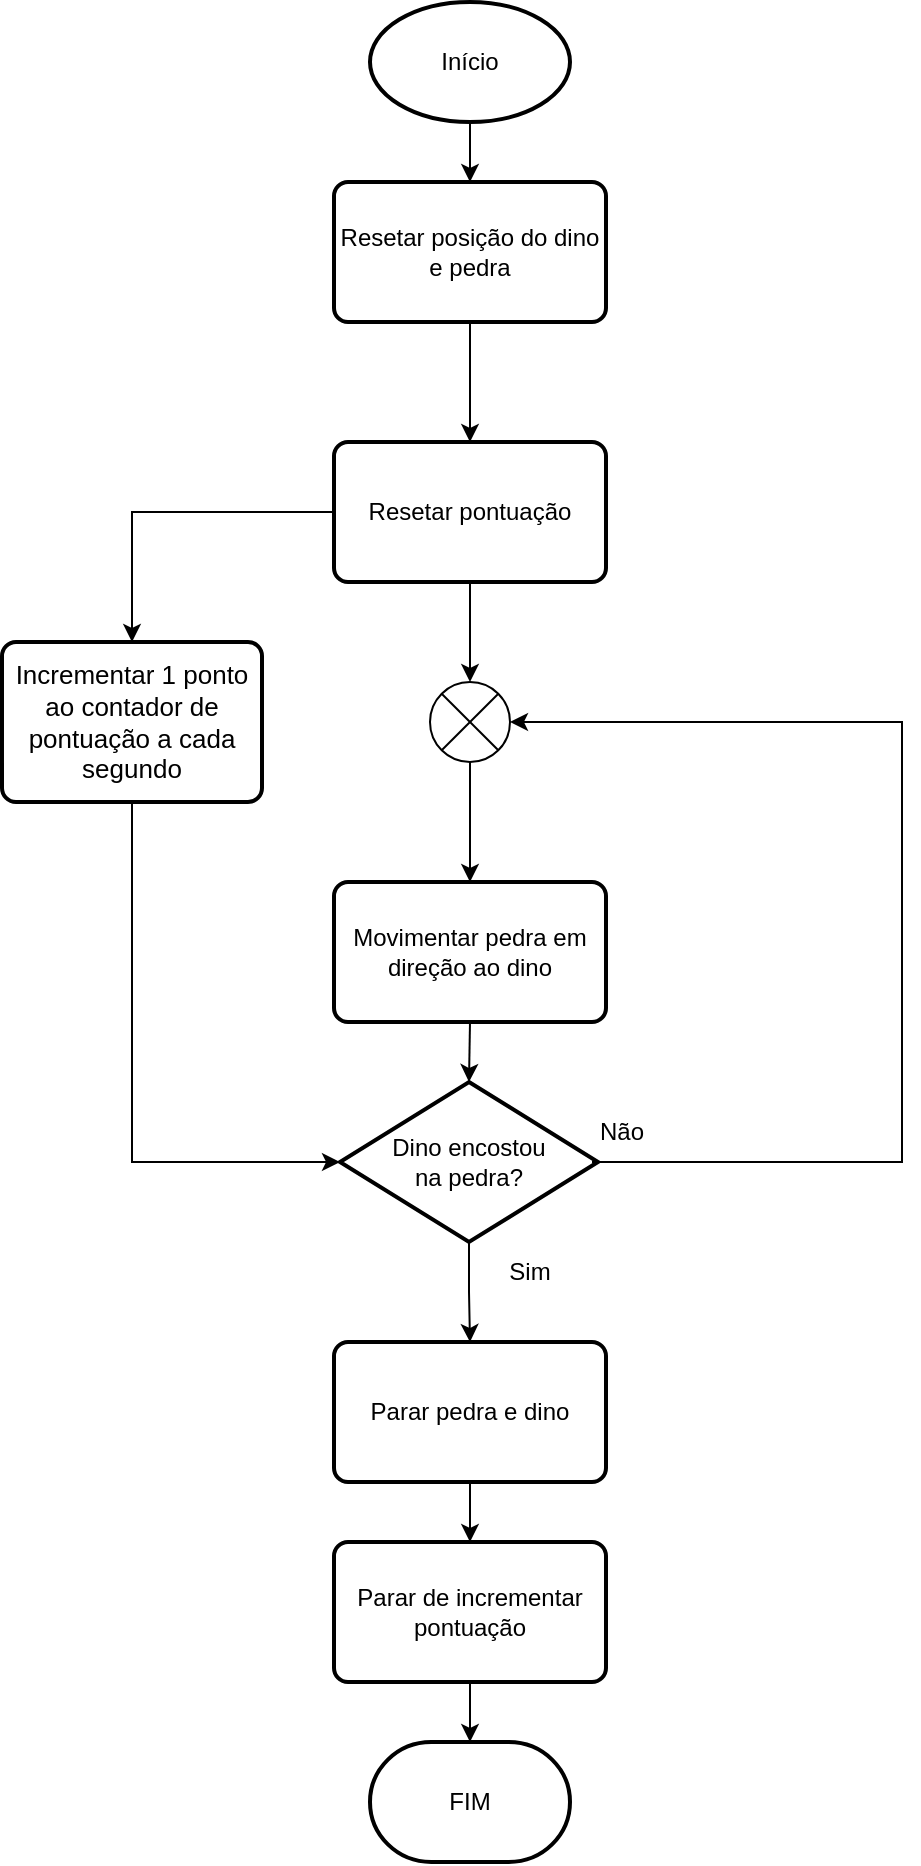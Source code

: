<mxfile version="23.1.5" type="device">
  <diagram name="Página-1" id="zj8Ko3mWW6lhT419Zd0M">
    <mxGraphModel dx="880" dy="532" grid="1" gridSize="10" guides="1" tooltips="1" connect="1" arrows="1" fold="1" page="1" pageScale="1" pageWidth="827" pageHeight="1169" math="0" shadow="0">
      <root>
        <mxCell id="0" />
        <mxCell id="1" parent="0" />
        <mxCell id="AMpqICvgTkHq3QN6xcf_-28" style="edgeStyle=orthogonalEdgeStyle;rounded=0;orthogonalLoop=1;jettySize=auto;html=1;exitX=0.5;exitY=1;exitDx=0;exitDy=0;exitPerimeter=0;entryX=0.5;entryY=0;entryDx=0;entryDy=0;" edge="1" parent="1" source="AMpqICvgTkHq3QN6xcf_-1" target="AMpqICvgTkHq3QN6xcf_-26">
          <mxGeometry relative="1" as="geometry" />
        </mxCell>
        <mxCell id="AMpqICvgTkHq3QN6xcf_-1" value="Início" style="strokeWidth=2;html=1;shape=mxgraph.flowchart.start_1;whiteSpace=wrap;" vertex="1" parent="1">
          <mxGeometry x="364" y="20" width="100" height="60" as="geometry" />
        </mxCell>
        <mxCell id="AMpqICvgTkHq3QN6xcf_-2" value="Movimentar pedra em direção ao dino" style="rounded=1;whiteSpace=wrap;html=1;absoluteArcSize=1;arcSize=14;strokeWidth=2;" vertex="1" parent="1">
          <mxGeometry x="346" y="460" width="136" height="70" as="geometry" />
        </mxCell>
        <mxCell id="AMpqICvgTkHq3QN6xcf_-44" style="edgeStyle=orthogonalEdgeStyle;rounded=0;orthogonalLoop=1;jettySize=auto;html=1;exitX=0.5;exitY=1;exitDx=0;exitDy=0;exitPerimeter=0;entryX=0.5;entryY=0;entryDx=0;entryDy=0;" edge="1" parent="1" source="AMpqICvgTkHq3QN6xcf_-7" target="AMpqICvgTkHq3QN6xcf_-2">
          <mxGeometry relative="1" as="geometry" />
        </mxCell>
        <mxCell id="AMpqICvgTkHq3QN6xcf_-7" value="" style="verticalLabelPosition=bottom;verticalAlign=top;html=1;shape=mxgraph.flowchart.or;" vertex="1" parent="1">
          <mxGeometry x="394" y="360" width="40" height="40" as="geometry" />
        </mxCell>
        <mxCell id="AMpqICvgTkHq3QN6xcf_-32" style="edgeStyle=orthogonalEdgeStyle;rounded=0;orthogonalLoop=1;jettySize=auto;html=1;exitX=0.5;exitY=1;exitDx=0;exitDy=0;exitPerimeter=0;entryX=0.5;entryY=0;entryDx=0;entryDy=0;" edge="1" parent="1" source="AMpqICvgTkHq3QN6xcf_-10" target="AMpqICvgTkHq3QN6xcf_-18">
          <mxGeometry relative="1" as="geometry" />
        </mxCell>
        <mxCell id="AMpqICvgTkHq3QN6xcf_-10" value="Dino encostou&lt;br&gt;na pedra?" style="strokeWidth=2;html=1;shape=mxgraph.flowchart.decision;whiteSpace=wrap;" vertex="1" parent="1">
          <mxGeometry x="349" y="560" width="129" height="80" as="geometry" />
        </mxCell>
        <mxCell id="AMpqICvgTkHq3QN6xcf_-11" style="edgeStyle=orthogonalEdgeStyle;rounded=0;orthogonalLoop=1;jettySize=auto;html=1;exitX=0.5;exitY=1;exitDx=0;exitDy=0;entryX=0.5;entryY=0;entryDx=0;entryDy=0;entryPerimeter=0;" edge="1" parent="1" source="AMpqICvgTkHq3QN6xcf_-2" target="AMpqICvgTkHq3QN6xcf_-10">
          <mxGeometry relative="1" as="geometry" />
        </mxCell>
        <mxCell id="AMpqICvgTkHq3QN6xcf_-14" style="edgeStyle=orthogonalEdgeStyle;rounded=0;orthogonalLoop=1;jettySize=auto;html=1;exitX=0.5;exitY=1;exitDx=0;exitDy=0;entryX=0;entryY=0.5;entryDx=0;entryDy=0;entryPerimeter=0;" edge="1" parent="1" source="AMpqICvgTkHq3QN6xcf_-12" target="AMpqICvgTkHq3QN6xcf_-10">
          <mxGeometry relative="1" as="geometry">
            <mxPoint x="290" y="590" as="targetPoint" />
          </mxGeometry>
        </mxCell>
        <mxCell id="AMpqICvgTkHq3QN6xcf_-12" value="&lt;font style=&quot;font-size: 13px;&quot;&gt;Incrementar 1 ponto ao contador de pontuação a cada segundo&lt;/font&gt;" style="rounded=1;whiteSpace=wrap;html=1;absoluteArcSize=1;arcSize=14;strokeWidth=2;" vertex="1" parent="1">
          <mxGeometry x="180" y="340" width="130" height="80" as="geometry" />
        </mxCell>
        <mxCell id="AMpqICvgTkHq3QN6xcf_-20" value="" style="edgeStyle=orthogonalEdgeStyle;rounded=0;orthogonalLoop=1;jettySize=auto;html=1;" edge="1" parent="1" source="AMpqICvgTkHq3QN6xcf_-18" target="AMpqICvgTkHq3QN6xcf_-19">
          <mxGeometry relative="1" as="geometry" />
        </mxCell>
        <mxCell id="AMpqICvgTkHq3QN6xcf_-18" value="Parar pedra e dino" style="rounded=1;whiteSpace=wrap;html=1;absoluteArcSize=1;arcSize=14;strokeWidth=2;" vertex="1" parent="1">
          <mxGeometry x="346" y="690" width="136" height="70" as="geometry" />
        </mxCell>
        <mxCell id="AMpqICvgTkHq3QN6xcf_-19" value="Parar de incrementar pontuação" style="rounded=1;whiteSpace=wrap;html=1;absoluteArcSize=1;arcSize=14;strokeWidth=2;" vertex="1" parent="1">
          <mxGeometry x="346" y="790" width="136" height="70" as="geometry" />
        </mxCell>
        <mxCell id="AMpqICvgTkHq3QN6xcf_-24" value="Sim" style="text;html=1;align=center;verticalAlign=middle;whiteSpace=wrap;rounded=0;" vertex="1" parent="1">
          <mxGeometry x="414" y="640" width="60" height="30" as="geometry" />
        </mxCell>
        <mxCell id="AMpqICvgTkHq3QN6xcf_-25" value="Não" style="text;html=1;align=center;verticalAlign=middle;whiteSpace=wrap;rounded=0;" vertex="1" parent="1">
          <mxGeometry x="460" y="570" width="60" height="30" as="geometry" />
        </mxCell>
        <mxCell id="AMpqICvgTkHq3QN6xcf_-29" style="edgeStyle=orthogonalEdgeStyle;rounded=0;orthogonalLoop=1;jettySize=auto;html=1;exitX=0.5;exitY=1;exitDx=0;exitDy=0;entryX=0.5;entryY=0;entryDx=0;entryDy=0;" edge="1" parent="1" source="AMpqICvgTkHq3QN6xcf_-26" target="AMpqICvgTkHq3QN6xcf_-27">
          <mxGeometry relative="1" as="geometry" />
        </mxCell>
        <mxCell id="AMpqICvgTkHq3QN6xcf_-26" value="Resetar posição do dino&lt;br&gt;e pedra" style="rounded=1;whiteSpace=wrap;html=1;absoluteArcSize=1;arcSize=14;strokeWidth=2;" vertex="1" parent="1">
          <mxGeometry x="346" y="110" width="136" height="70" as="geometry" />
        </mxCell>
        <mxCell id="AMpqICvgTkHq3QN6xcf_-39" style="edgeStyle=orthogonalEdgeStyle;rounded=0;orthogonalLoop=1;jettySize=auto;html=1;exitX=0;exitY=0.5;exitDx=0;exitDy=0;entryX=0.5;entryY=0;entryDx=0;entryDy=0;" edge="1" parent="1" source="AMpqICvgTkHq3QN6xcf_-27" target="AMpqICvgTkHq3QN6xcf_-12">
          <mxGeometry relative="1" as="geometry" />
        </mxCell>
        <mxCell id="AMpqICvgTkHq3QN6xcf_-27" value="Resetar pontuação" style="rounded=1;whiteSpace=wrap;html=1;absoluteArcSize=1;arcSize=14;strokeWidth=2;" vertex="1" parent="1">
          <mxGeometry x="346" y="240" width="136" height="70" as="geometry" />
        </mxCell>
        <mxCell id="AMpqICvgTkHq3QN6xcf_-31" style="edgeStyle=orthogonalEdgeStyle;rounded=0;orthogonalLoop=1;jettySize=auto;html=1;exitX=0.25;exitY=1;exitDx=0;exitDy=0;entryX=1;entryY=0.5;entryDx=0;entryDy=0;entryPerimeter=0;" edge="1" parent="1" source="AMpqICvgTkHq3QN6xcf_-25" target="AMpqICvgTkHq3QN6xcf_-7">
          <mxGeometry relative="1" as="geometry">
            <Array as="points">
              <mxPoint x="630" y="600" />
              <mxPoint x="630" y="380" />
            </Array>
          </mxGeometry>
        </mxCell>
        <mxCell id="AMpqICvgTkHq3QN6xcf_-33" value="FIM" style="strokeWidth=2;html=1;shape=mxgraph.flowchart.terminator;whiteSpace=wrap;" vertex="1" parent="1">
          <mxGeometry x="364" y="890" width="100" height="60" as="geometry" />
        </mxCell>
        <mxCell id="AMpqICvgTkHq3QN6xcf_-35" style="edgeStyle=orthogonalEdgeStyle;rounded=0;orthogonalLoop=1;jettySize=auto;html=1;exitX=0.5;exitY=1;exitDx=0;exitDy=0;entryX=0.5;entryY=0;entryDx=0;entryDy=0;entryPerimeter=0;" edge="1" parent="1" source="AMpqICvgTkHq3QN6xcf_-19" target="AMpqICvgTkHq3QN6xcf_-33">
          <mxGeometry relative="1" as="geometry" />
        </mxCell>
        <mxCell id="AMpqICvgTkHq3QN6xcf_-42" style="edgeStyle=orthogonalEdgeStyle;rounded=0;orthogonalLoop=1;jettySize=auto;html=1;exitX=0.5;exitY=1;exitDx=0;exitDy=0;entryX=0.5;entryY=0;entryDx=0;entryDy=0;entryPerimeter=0;" edge="1" parent="1" source="AMpqICvgTkHq3QN6xcf_-27" target="AMpqICvgTkHq3QN6xcf_-7">
          <mxGeometry relative="1" as="geometry" />
        </mxCell>
      </root>
    </mxGraphModel>
  </diagram>
</mxfile>
